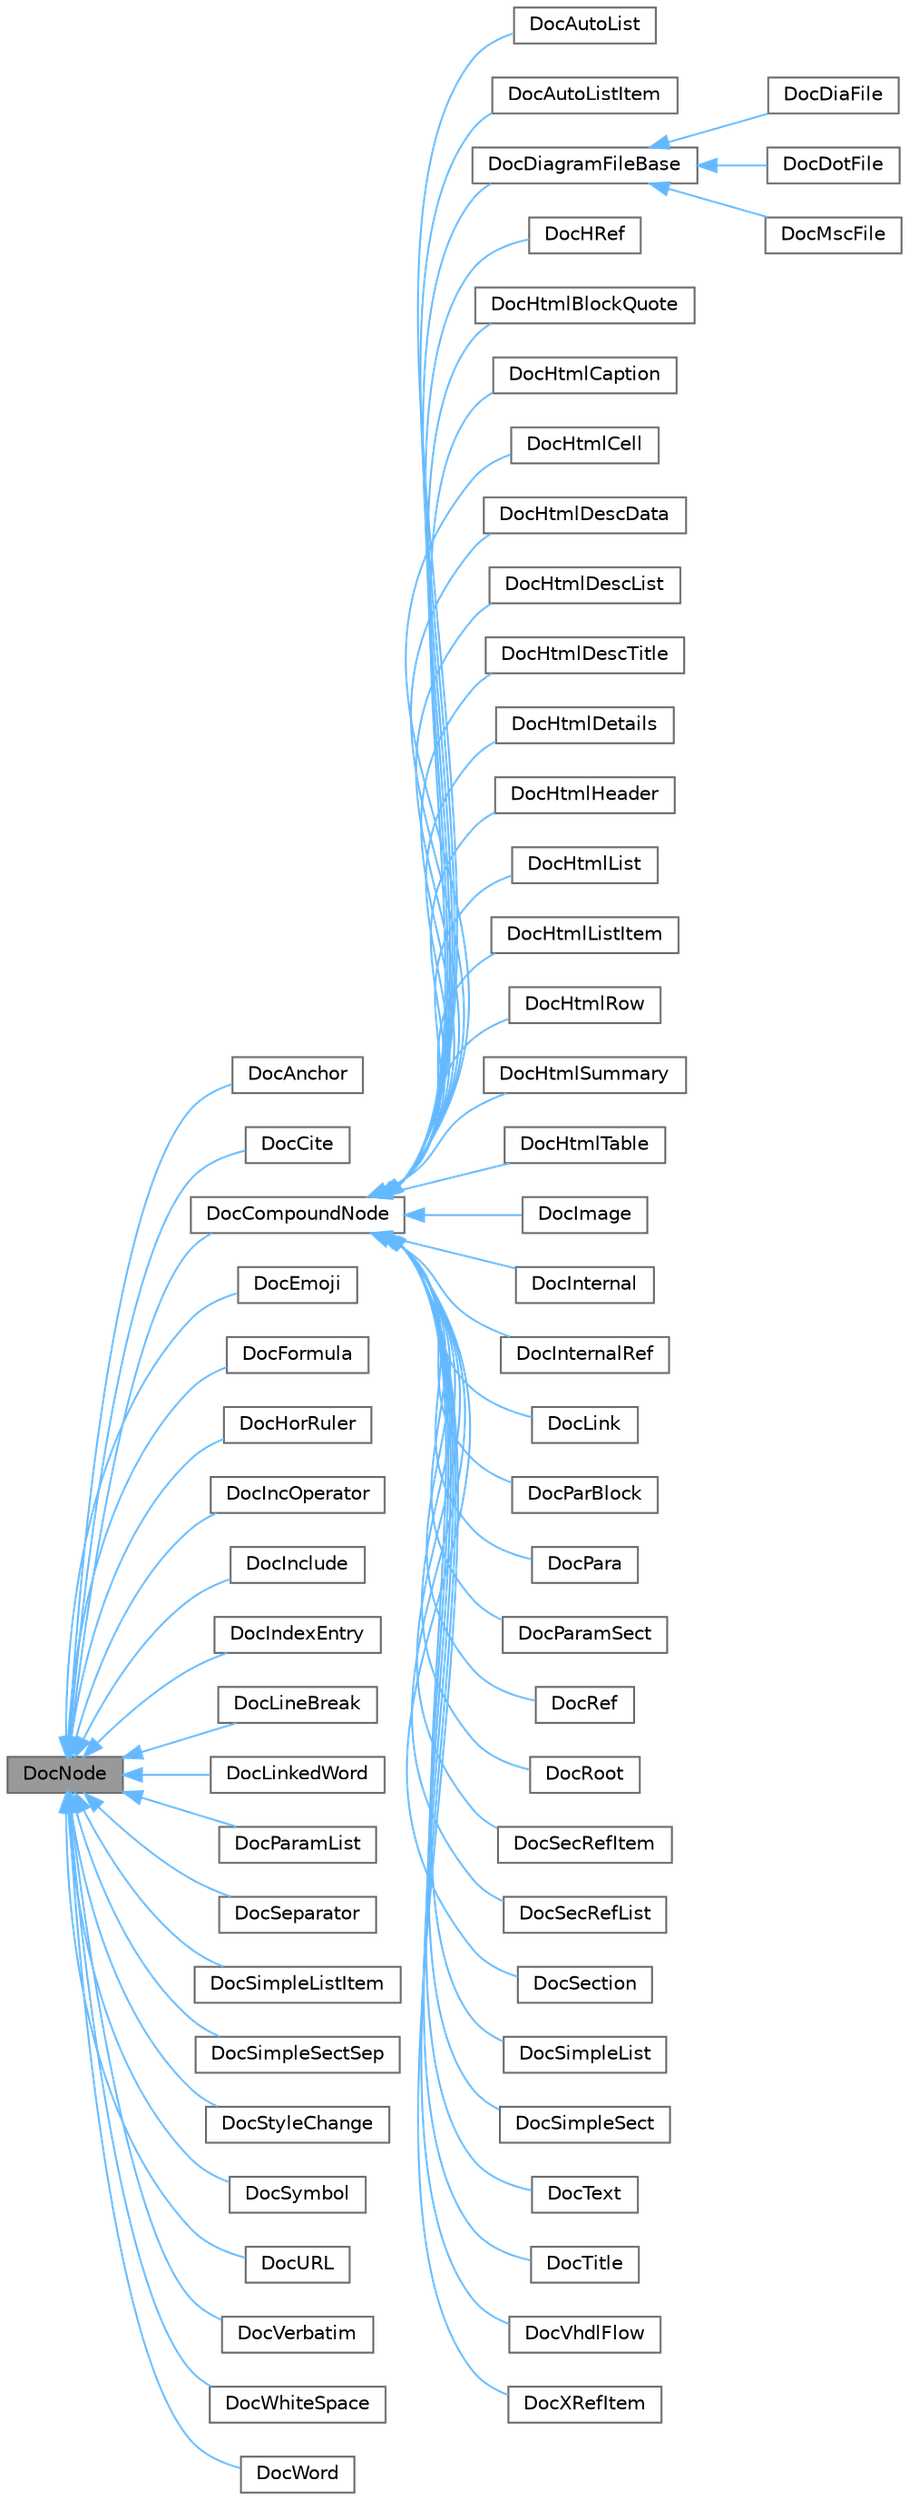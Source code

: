 digraph "DocNode"
{
 // INTERACTIVE_SVG=YES
 // LATEX_PDF_SIZE
  bgcolor="transparent";
  edge [fontname=Helvetica,fontsize=10,labelfontname=Helvetica,labelfontsize=10];
  node [fontname=Helvetica,fontsize=10,shape=box,height=0.2,width=0.4];
  rankdir="LR";
  Node1 [label="DocNode",height=0.2,width=0.4,color="gray40", fillcolor="grey60", style="filled", fontcolor="black",tooltip="Abstract node interface with type information."];
  Node1 -> Node2 [dir="back",color="steelblue1",style="solid",tooltip=" "];
  Node2 [label="DocAnchor",height=0.2,width=0.4,color="gray40", fillcolor="white", style="filled",URL="$d0/d33/class_doc_anchor.html",tooltip="Node representing an anchor."];
  Node1 -> Node3 [dir="back",color="steelblue1",style="solid",tooltip=" "];
  Node3 [label="DocCite",height=0.2,width=0.4,color="gray40", fillcolor="white", style="filled",URL="$d6/db8/class_doc_cite.html",tooltip="Node representing a citation of some bibliographic reference."];
  Node1 -> Node4 [dir="back",color="steelblue1",style="solid",tooltip=" "];
  Node4 [label="DocCompoundNode",height=0.2,width=0.4,color="gray40", fillcolor="white", style="filled",URL="$da/dfc/class_doc_compound_node.html",tooltip="Base class for nodes with children."];
  Node4 -> Node5 [dir="back",color="steelblue1",style="solid",tooltip=" "];
  Node5 [label="DocAutoList",height=0.2,width=0.4,color="gray40", fillcolor="white", style="filled",URL="$d1/d3f/class_doc_auto_list.html",tooltip="Node representing an auto List."];
  Node4 -> Node6 [dir="back",color="steelblue1",style="solid",tooltip=" "];
  Node6 [label="DocAutoListItem",height=0.2,width=0.4,color="gray40", fillcolor="white", style="filled",URL="$d8/df9/class_doc_auto_list_item.html",tooltip="Node representing an item of a auto list."];
  Node4 -> Node7 [dir="back",color="steelblue1",style="solid",tooltip=" "];
  Node7 [label="DocDiagramFileBase",height=0.2,width=0.4,color="gray40", fillcolor="white", style="filled",URL="$d3/d7c/class_doc_diagram_file_base.html",tooltip=" "];
  Node7 -> Node8 [dir="back",color="steelblue1",style="solid",tooltip=" "];
  Node8 [label="DocDiaFile",height=0.2,width=0.4,color="gray40", fillcolor="white", style="filled",URL="$d6/ddb/class_doc_dia_file.html",tooltip="Node representing a dia file."];
  Node7 -> Node9 [dir="back",color="steelblue1",style="solid",tooltip=" "];
  Node9 [label="DocDotFile",height=0.2,width=0.4,color="gray40", fillcolor="white", style="filled",URL="$df/d37/class_doc_dot_file.html",tooltip="Node representing a dot file."];
  Node7 -> Node10 [dir="back",color="steelblue1",style="solid",tooltip=" "];
  Node10 [label="DocMscFile",height=0.2,width=0.4,color="gray40", fillcolor="white", style="filled",URL="$d3/d7d/class_doc_msc_file.html",tooltip="Node representing a msc file."];
  Node4 -> Node11 [dir="back",color="steelblue1",style="solid",tooltip=" "];
  Node11 [label="DocHRef",height=0.2,width=0.4,color="gray40", fillcolor="white", style="filled",URL="$d9/d10/class_doc_h_ref.html",tooltip="Node representing a Hypertext reference."];
  Node4 -> Node12 [dir="back",color="steelblue1",style="solid",tooltip=" "];
  Node12 [label="DocHtmlBlockQuote",height=0.2,width=0.4,color="gray40", fillcolor="white", style="filled",URL="$d9/dd3/class_doc_html_block_quote.html",tooltip="Node representing an HTML blockquote."];
  Node4 -> Node13 [dir="back",color="steelblue1",style="solid",tooltip=" "];
  Node13 [label="DocHtmlCaption",height=0.2,width=0.4,color="gray40", fillcolor="white", style="filled",URL="$d0/dc7/class_doc_html_caption.html",tooltip="Node representing a HTML table caption."];
  Node4 -> Node14 [dir="back",color="steelblue1",style="solid",tooltip=" "];
  Node14 [label="DocHtmlCell",height=0.2,width=0.4,color="gray40", fillcolor="white", style="filled",URL="$d1/d56/class_doc_html_cell.html",tooltip="Node representing a HTML table cell."];
  Node4 -> Node15 [dir="back",color="steelblue1",style="solid",tooltip=" "];
  Node15 [label="DocHtmlDescData",height=0.2,width=0.4,color="gray40", fillcolor="white", style="filled",URL="$dd/d88/class_doc_html_desc_data.html",tooltip="Node representing a HTML description data."];
  Node4 -> Node16 [dir="back",color="steelblue1",style="solid",tooltip=" "];
  Node16 [label="DocHtmlDescList",height=0.2,width=0.4,color="gray40", fillcolor="white", style="filled",URL="$df/d6f/class_doc_html_desc_list.html",tooltip="Node representing a Html description list."];
  Node4 -> Node17 [dir="back",color="steelblue1",style="solid",tooltip=" "];
  Node17 [label="DocHtmlDescTitle",height=0.2,width=0.4,color="gray40", fillcolor="white", style="filled",URL="$dd/dd1/class_doc_html_desc_title.html",tooltip="Node representing a Html description item."];
  Node4 -> Node18 [dir="back",color="steelblue1",style="solid",tooltip=" "];
  Node18 [label="DocHtmlDetails",height=0.2,width=0.4,color="gray40", fillcolor="white", style="filled",URL="$dc/dcc/class_doc_html_details.html",tooltip="Node Html details."];
  Node4 -> Node19 [dir="back",color="steelblue1",style="solid",tooltip=" "];
  Node19 [label="DocHtmlHeader",height=0.2,width=0.4,color="gray40", fillcolor="white", style="filled",URL="$df/d24/class_doc_html_header.html",tooltip="Node Html heading."];
  Node4 -> Node20 [dir="back",color="steelblue1",style="solid",tooltip=" "];
  Node20 [label="DocHtmlList",height=0.2,width=0.4,color="gray40", fillcolor="white", style="filled",URL="$d5/d42/class_doc_html_list.html",tooltip="Node representing a Html list."];
  Node4 -> Node21 [dir="back",color="steelblue1",style="solid",tooltip=" "];
  Node21 [label="DocHtmlListItem",height=0.2,width=0.4,color="gray40", fillcolor="white", style="filled",URL="$df/da8/class_doc_html_list_item.html",tooltip="Node representing a HTML list item."];
  Node4 -> Node22 [dir="back",color="steelblue1",style="solid",tooltip=" "];
  Node22 [label="DocHtmlRow",height=0.2,width=0.4,color="gray40", fillcolor="white", style="filled",URL="$d3/d16/class_doc_html_row.html",tooltip="Node representing a HTML table row."];
  Node4 -> Node23 [dir="back",color="steelblue1",style="solid",tooltip=" "];
  Node23 [label="DocHtmlSummary",height=0.2,width=0.4,color="gray40", fillcolor="white", style="filled",URL="$df/d20/class_doc_html_summary.html",tooltip="Node Html summary."];
  Node4 -> Node24 [dir="back",color="steelblue1",style="solid",tooltip=" "];
  Node24 [label="DocHtmlTable",height=0.2,width=0.4,color="gray40", fillcolor="white", style="filled",URL="$de/d79/class_doc_html_table.html",tooltip="Node representing a HTML table."];
  Node4 -> Node25 [dir="back",color="steelblue1",style="solid",tooltip=" "];
  Node25 [label="DocImage",height=0.2,width=0.4,color="gray40", fillcolor="white", style="filled",URL="$db/dc8/class_doc_image.html",tooltip="Node representing an image."];
  Node4 -> Node26 [dir="back",color="steelblue1",style="solid",tooltip=" "];
  Node26 [label="DocInternal",height=0.2,width=0.4,color="gray40", fillcolor="white", style="filled",URL="$db/d6d/class_doc_internal.html",tooltip="Node representing an internal section of documentation."];
  Node4 -> Node27 [dir="back",color="steelblue1",style="solid",tooltip=" "];
  Node27 [label="DocInternalRef",height=0.2,width=0.4,color="gray40", fillcolor="white", style="filled",URL="$da/da2/class_doc_internal_ref.html",tooltip="Node representing an internal reference to some item."];
  Node4 -> Node28 [dir="back",color="steelblue1",style="solid",tooltip=" "];
  Node28 [label="DocLink",height=0.2,width=0.4,color="gray40", fillcolor="white", style="filled",URL="$d5/dd3/class_doc_link.html",tooltip="Node representing a link to some item."];
  Node4 -> Node29 [dir="back",color="steelblue1",style="solid",tooltip=" "];
  Node29 [label="DocParBlock",height=0.2,width=0.4,color="gray40", fillcolor="white", style="filled",URL="$d9/dd2/class_doc_par_block.html",tooltip="Node representing an block of paragraphs."];
  Node4 -> Node30 [dir="back",color="steelblue1",style="solid",tooltip=" "];
  Node30 [label="DocPara",height=0.2,width=0.4,color="gray40", fillcolor="white", style="filled",URL="$d3/d01/class_doc_para.html",tooltip="Node representing a paragraph in the documentation tree."];
  Node4 -> Node31 [dir="back",color="steelblue1",style="solid",tooltip=" "];
  Node31 [label="DocParamSect",height=0.2,width=0.4,color="gray40", fillcolor="white", style="filled",URL="$d1/d01/class_doc_param_sect.html",tooltip="Node representing a parameter section."];
  Node4 -> Node32 [dir="back",color="steelblue1",style="solid",tooltip=" "];
  Node32 [label="DocRef",height=0.2,width=0.4,color="gray40", fillcolor="white", style="filled",URL="$d5/d68/class_doc_ref.html",tooltip="Node representing a reference to some item."];
  Node4 -> Node33 [dir="back",color="steelblue1",style="solid",tooltip=" "];
  Node33 [label="DocRoot",height=0.2,width=0.4,color="gray40", fillcolor="white", style="filled",URL="$d8/ddb/class_doc_root.html",tooltip="Root node of documentation tree."];
  Node4 -> Node34 [dir="back",color="steelblue1",style="solid",tooltip=" "];
  Node34 [label="DocSecRefItem",height=0.2,width=0.4,color="gray40", fillcolor="white", style="filled",URL="$de/d87/class_doc_sec_ref_item.html",tooltip="Node representing a reference to a section."];
  Node4 -> Node35 [dir="back",color="steelblue1",style="solid",tooltip=" "];
  Node35 [label="DocSecRefList",height=0.2,width=0.4,color="gray40", fillcolor="white", style="filled",URL="$d3/ddb/class_doc_sec_ref_list.html",tooltip="Node representing a list of section references."];
  Node4 -> Node36 [dir="back",color="steelblue1",style="solid",tooltip=" "];
  Node36 [label="DocSection",height=0.2,width=0.4,color="gray40", fillcolor="white", style="filled",URL="$d2/da3/class_doc_section.html",tooltip="Node representing a normal section."];
  Node4 -> Node37 [dir="back",color="steelblue1",style="solid",tooltip=" "];
  Node37 [label="DocSimpleList",height=0.2,width=0.4,color="gray40", fillcolor="white", style="filled",URL="$dc/de6/class_doc_simple_list.html",tooltip="Node representing a simple list."];
  Node4 -> Node38 [dir="back",color="steelblue1",style="solid",tooltip=" "];
  Node38 [label="DocSimpleSect",height=0.2,width=0.4,color="gray40", fillcolor="white", style="filled",URL="$de/d65/class_doc_simple_sect.html",tooltip="Node representing a simple section."];
  Node4 -> Node39 [dir="back",color="steelblue1",style="solid",tooltip=" "];
  Node39 [label="DocText",height=0.2,width=0.4,color="gray40", fillcolor="white", style="filled",URL="$d0/d87/class_doc_text.html",tooltip="Root node of a text fragment."];
  Node4 -> Node40 [dir="back",color="steelblue1",style="solid",tooltip=" "];
  Node40 [label="DocTitle",height=0.2,width=0.4,color="gray40", fillcolor="white", style="filled",URL="$d3/d1c/class_doc_title.html",tooltip="Node representing a simple section title."];
  Node4 -> Node41 [dir="back",color="steelblue1",style="solid",tooltip=" "];
  Node41 [label="DocVhdlFlow",height=0.2,width=0.4,color="gray40", fillcolor="white", style="filled",URL="$d0/d89/class_doc_vhdl_flow.html",tooltip="Node representing a VHDL flow chart."];
  Node4 -> Node42 [dir="back",color="steelblue1",style="solid",tooltip=" "];
  Node42 [label="DocXRefItem",height=0.2,width=0.4,color="gray40", fillcolor="white", style="filled",URL="$d0/d90/class_doc_x_ref_item.html",tooltip="Node representing an item of a cross-referenced list."];
  Node1 -> Node43 [dir="back",color="steelblue1",style="solid",tooltip=" "];
  Node43 [label="DocEmoji",height=0.2,width=0.4,color="gray40", fillcolor="white", style="filled",URL="$d5/ddb/class_doc_emoji.html",tooltip="Node representing an emoji."];
  Node1 -> Node44 [dir="back",color="steelblue1",style="solid",tooltip=" "];
  Node44 [label="DocFormula",height=0.2,width=0.4,color="gray40", fillcolor="white", style="filled",URL="$df/de1/class_doc_formula.html",tooltip="Node representing an item of a cross-referenced list."];
  Node1 -> Node45 [dir="back",color="steelblue1",style="solid",tooltip=" "];
  Node45 [label="DocHorRuler",height=0.2,width=0.4,color="gray40", fillcolor="white", style="filled",URL="$d9/d6f/class_doc_hor_ruler.html",tooltip="Node representing a horizontal ruler."];
  Node1 -> Node46 [dir="back",color="steelblue1",style="solid",tooltip=" "];
  Node46 [label="DocIncOperator",height=0.2,width=0.4,color="gray40", fillcolor="white", style="filled",URL="$d2/db2/class_doc_inc_operator.html",tooltip="Node representing a include/dontinclude operator block."];
  Node1 -> Node47 [dir="back",color="steelblue1",style="solid",tooltip=" "];
  Node47 [label="DocInclude",height=0.2,width=0.4,color="gray40", fillcolor="white", style="filled",URL="$d6/db9/class_doc_include.html",tooltip="Node representing an included text block from file."];
  Node1 -> Node48 [dir="back",color="steelblue1",style="solid",tooltip=" "];
  Node48 [label="DocIndexEntry",height=0.2,width=0.4,color="gray40", fillcolor="white", style="filled",URL="$d7/dc9/class_doc_index_entry.html",tooltip="Node representing an entry in the index."];
  Node1 -> Node49 [dir="back",color="steelblue1",style="solid",tooltip=" "];
  Node49 [label="DocLineBreak",height=0.2,width=0.4,color="gray40", fillcolor="white", style="filled",URL="$df/d34/class_doc_line_break.html",tooltip="Node representing a line break."];
  Node1 -> Node50 [dir="back",color="steelblue1",style="solid",tooltip=" "];
  Node50 [label="DocLinkedWord",height=0.2,width=0.4,color="gray40", fillcolor="white", style="filled",URL="$d1/d93/class_doc_linked_word.html",tooltip="Node representing a word that can be linked to something."];
  Node1 -> Node51 [dir="back",color="steelblue1",style="solid",tooltip=" "];
  Node51 [label="DocParamList",height=0.2,width=0.4,color="gray40", fillcolor="white", style="filled",URL="$d9/d8d/class_doc_param_list.html",tooltip="Node representing a parameter list."];
  Node1 -> Node52 [dir="back",color="steelblue1",style="solid",tooltip=" "];
  Node52 [label="DocSeparator",height=0.2,width=0.4,color="gray40", fillcolor="white", style="filled",URL="$d9/d21/class_doc_separator.html",tooltip="Node representing a separator."];
  Node1 -> Node53 [dir="back",color="steelblue1",style="solid",tooltip=" "];
  Node53 [label="DocSimpleListItem",height=0.2,width=0.4,color="gray40", fillcolor="white", style="filled",URL="$d4/d1e/class_doc_simple_list_item.html",tooltip="Node representing a simple list item."];
  Node1 -> Node54 [dir="back",color="steelblue1",style="solid",tooltip=" "];
  Node54 [label="DocSimpleSectSep",height=0.2,width=0.4,color="gray40", fillcolor="white", style="filled",URL="$db/dd0/class_doc_simple_sect_sep.html",tooltip="Node representing a separator between two simple sections of the same type."];
  Node1 -> Node55 [dir="back",color="steelblue1",style="solid",tooltip=" "];
  Node55 [label="DocStyleChange",height=0.2,width=0.4,color="gray40", fillcolor="white", style="filled",URL="$d0/d4e/class_doc_style_change.html",tooltip="Node representing a style change."];
  Node1 -> Node56 [dir="back",color="steelblue1",style="solid",tooltip=" "];
  Node56 [label="DocSymbol",height=0.2,width=0.4,color="gray40", fillcolor="white", style="filled",URL="$d7/d67/class_doc_symbol.html",tooltip="Node representing a special symbol."];
  Node1 -> Node57 [dir="back",color="steelblue1",style="solid",tooltip=" "];
  Node57 [label="DocURL",height=0.2,width=0.4,color="gray40", fillcolor="white", style="filled",URL="$d9/dcb/class_doc_u_r_l.html",tooltip="Node representing a URL (or email address)"];
  Node1 -> Node58 [dir="back",color="steelblue1",style="solid",tooltip=" "];
  Node58 [label="DocVerbatim",height=0.2,width=0.4,color="gray40", fillcolor="white", style="filled",URL="$dc/d12/class_doc_verbatim.html",tooltip="Node representing a verbatim, unparsed text fragment."];
  Node1 -> Node59 [dir="back",color="steelblue1",style="solid",tooltip=" "];
  Node59 [label="DocWhiteSpace",height=0.2,width=0.4,color="gray40", fillcolor="white", style="filled",URL="$db/d78/class_doc_white_space.html",tooltip="Node representing some amount of white space."];
  Node1 -> Node60 [dir="back",color="steelblue1",style="solid",tooltip=" "];
  Node60 [label="DocWord",height=0.2,width=0.4,color="gray40", fillcolor="white", style="filled",URL="$d9/d1d/class_doc_word.html",tooltip="Node representing a word."];
}
